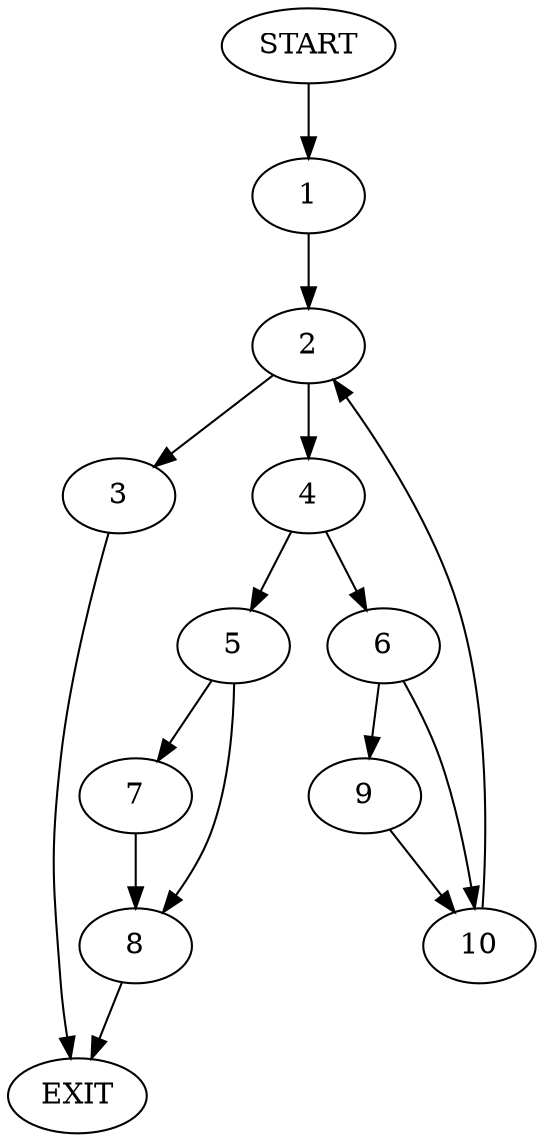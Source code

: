 digraph {
0 [label="START"]
11 [label="EXIT"]
0 -> 1
1 -> 2
2 -> 3
2 -> 4
4 -> 5
4 -> 6
3 -> 11
5 -> 7
5 -> 8
6 -> 9
6 -> 10
7 -> 8
8 -> 11
10 -> 2
9 -> 10
}
